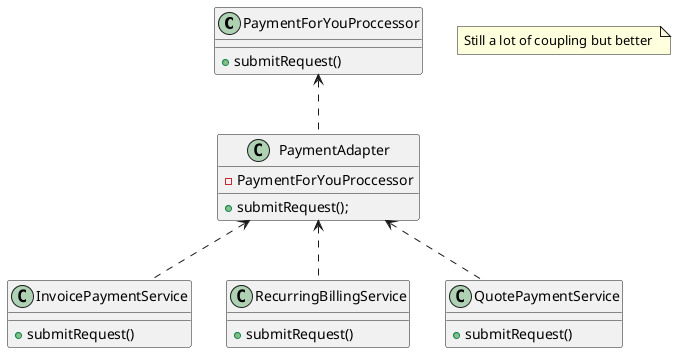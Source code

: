 @startuml
'https://plantuml.com/class-diagram
PaymentForYouProccessor <.. PaymentAdapter


PaymentAdapter <.. InvoicePaymentService
PaymentAdapter <.. RecurringBillingService
PaymentAdapter <.. QuotePaymentService
note "Still a lot of coupling but better " as N1

class PaymentForYouProccessor{
    +submitRequest()
}

class InvoicePaymentService{
+submitRequest()
}

class QuotePaymentService{
    +submitRequest()
}

class RecurringBillingService{
    +submitRequest()
}

class PaymentAdapter{
    -PaymentForYouProccessor
    +submitRequest();
}

@enduml